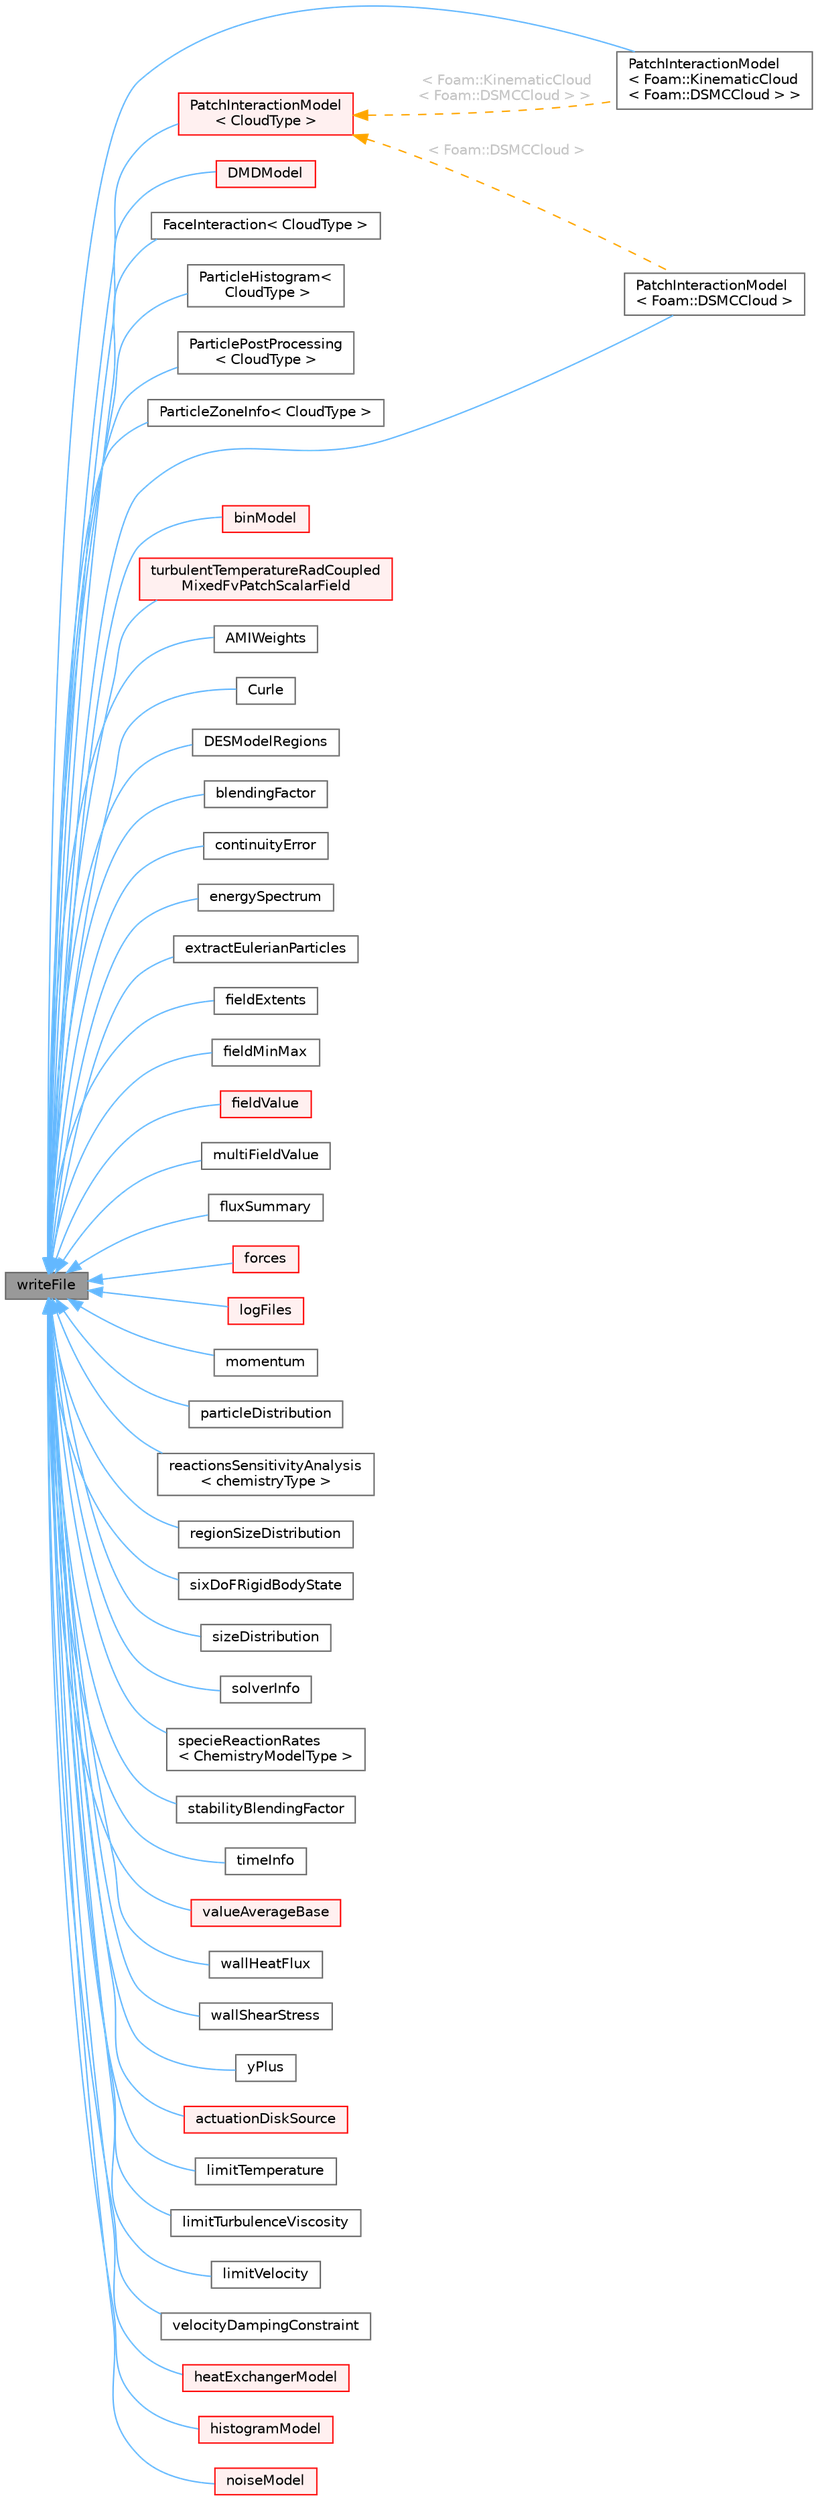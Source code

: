 digraph "writeFile"
{
 // LATEX_PDF_SIZE
  bgcolor="transparent";
  edge [fontname=Helvetica,fontsize=10,labelfontname=Helvetica,labelfontsize=10];
  node [fontname=Helvetica,fontsize=10,shape=box,height=0.2,width=0.4];
  rankdir="LR";
  Node1 [id="Node000001",label="writeFile",height=0.2,width=0.4,color="gray40", fillcolor="grey60", style="filled", fontcolor="black",tooltip="Base class for writing single files from the function objects."];
  Node1 -> Node2 [id="edge1_Node000001_Node000002",dir="back",color="steelblue1",style="solid",tooltip=" "];
  Node2 [id="Node000002",label="PatchInteractionModel\l\< Foam::KinematicCloud\l\< Foam::DSMCCloud \> \>",height=0.2,width=0.4,color="gray40", fillcolor="white", style="filled",URL="$classFoam_1_1PatchInteractionModel.html",tooltip=" "];
  Node1 -> Node3 [id="edge2_Node000001_Node000003",dir="back",color="steelblue1",style="solid",tooltip=" "];
  Node3 [id="Node000003",label="PatchInteractionModel\l\< Foam::DSMCCloud \>",height=0.2,width=0.4,color="gray40", fillcolor="white", style="filled",URL="$classFoam_1_1PatchInteractionModel.html",tooltip=" "];
  Node1 -> Node4 [id="edge3_Node000001_Node000004",dir="back",color="steelblue1",style="solid",tooltip=" "];
  Node4 [id="Node000004",label="DMDModel",height=0.2,width=0.4,color="red", fillcolor="#FFF0F0", style="filled",URL="$classFoam_1_1DMDModel.html",tooltip="Abstract base class for DMD models to handle DMD characteristics for the DMD function object."];
  Node1 -> Node6 [id="edge4_Node000001_Node000006",dir="back",color="steelblue1",style="solid",tooltip=" "];
  Node6 [id="Node000006",label="FaceInteraction\< CloudType \>",height=0.2,width=0.4,color="gray40", fillcolor="white", style="filled",URL="$classFoam_1_1FaceInteraction.html",tooltip="Face zone-based particle interactions."];
  Node1 -> Node7 [id="edge5_Node000001_Node000007",dir="back",color="steelblue1",style="solid",tooltip=" "];
  Node7 [id="Node000007",label="ParticleHistogram\<\l CloudType \>",height=0.2,width=0.4,color="gray40", fillcolor="white", style="filled",URL="$classFoam_1_1ParticleHistogram.html",tooltip="Computes a histogram for the distribution of particle diameters and corresponding number of particles..."];
  Node1 -> Node8 [id="edge6_Node000001_Node000008",dir="back",color="steelblue1",style="solid",tooltip=" "];
  Node8 [id="Node000008",label="ParticlePostProcessing\l\< CloudType \>",height=0.2,width=0.4,color="gray40", fillcolor="white", style="filled",URL="$classFoam_1_1ParticlePostProcessing.html",tooltip="Writes out various standard Lagrangian data elements of particles hitting on a given list of patches ..."];
  Node1 -> Node9 [id="edge7_Node000001_Node000009",dir="back",color="steelblue1",style="solid",tooltip=" "];
  Node9 [id="Node000009",label="ParticleZoneInfo\< CloudType \>",height=0.2,width=0.4,color="gray40", fillcolor="white", style="filled",URL="$classFoam_1_1ParticleZoneInfo.html",tooltip="Reports cloud information for particles passing through a specified cell zone."];
  Node1 -> Node10 [id="edge8_Node000001_Node000010",dir="back",color="steelblue1",style="solid",tooltip=" "];
  Node10 [id="Node000010",label="PatchInteractionModel\l\< CloudType \>",height=0.2,width=0.4,color="red", fillcolor="#FFF0F0", style="filled",URL="$classFoam_1_1PatchInteractionModel.html",tooltip="Templated patch interaction model class."];
  Node10 -> Node2 [id="edge9_Node000010_Node000002",dir="back",color="orange",style="dashed",tooltip=" ",label=" \< Foam::KinematicCloud\l\< Foam::DSMCCloud \> \>",fontcolor="grey" ];
  Node10 -> Node3 [id="edge10_Node000010_Node000003",dir="back",color="orange",style="dashed",tooltip=" ",label=" \< Foam::DSMCCloud \>",fontcolor="grey" ];
  Node1 -> Node17 [id="edge11_Node000001_Node000017",dir="back",color="steelblue1",style="solid",tooltip=" "];
  Node17 [id="Node000017",label="binModel",height=0.2,width=0.4,color="red", fillcolor="#FFF0F0", style="filled",URL="$classFoam_1_1binModel.html",tooltip="Base class for bin models to handle general bin characteristics."];
  Node1 -> Node20 [id="edge12_Node000001_Node000020",dir="back",color="steelblue1",style="solid",tooltip=" "];
  Node20 [id="Node000020",label="turbulentTemperatureRadCoupled\lMixedFvPatchScalarField",height=0.2,width=0.4,color="red", fillcolor="#FFF0F0", style="filled",URL="$classFoam_1_1compressible_1_1turbulentTemperatureRadCoupledMixedFvPatchScalarField.html",tooltip="Mixed boundary condition for temperature and radiation heat transfer, suitable for multiregion cases...."];
  Node1 -> Node22 [id="edge13_Node000001_Node000022",dir="back",color="steelblue1",style="solid",tooltip=" "];
  Node22 [id="Node000022",label="AMIWeights",height=0.2,width=0.4,color="gray40", fillcolor="white", style="filled",URL="$classFoam_1_1functionObjects_1_1AMIWeights.html",tooltip="Computes the min/max/average weights of arbitrary mesh interface (AMI) patches, and optionally report..."];
  Node1 -> Node23 [id="edge14_Node000001_Node000023",dir="back",color="steelblue1",style="solid",tooltip=" "];
  Node23 [id="Node000023",label="Curle",height=0.2,width=0.4,color="gray40", fillcolor="white", style="filled",URL="$classFoam_1_1functionObjects_1_1Curle.html",tooltip="Computes the acoustic pressure based on Curle's analogy."];
  Node1 -> Node24 [id="edge15_Node000001_Node000024",dir="back",color="steelblue1",style="solid",tooltip=" "];
  Node24 [id="Node000024",label="DESModelRegions",height=0.2,width=0.4,color="gray40", fillcolor="white", style="filled",URL="$classFoam_1_1functionObjects_1_1DESModelRegions.html",tooltip="Computes an indicator field for detached eddy simulation (DES) turbulence calculations,..."];
  Node1 -> Node25 [id="edge16_Node000001_Node000025",dir="back",color="steelblue1",style="solid",tooltip=" "];
  Node25 [id="Node000025",label="blendingFactor",height=0.2,width=0.4,color="gray40", fillcolor="white", style="filled",URL="$classFoam_1_1functionObjects_1_1blendingFactor.html",tooltip="Computes blending factor as an indicator about which of the schemes is active across the domain."];
  Node1 -> Node26 [id="edge17_Node000001_Node000026",dir="back",color="steelblue1",style="solid",tooltip=" "];
  Node26 [id="Node000026",label="continuityError",height=0.2,width=0.4,color="gray40", fillcolor="white", style="filled",URL="$classFoam_1_1functionObjects_1_1continuityError.html",tooltip="Computes local, global and cumulative continuity errors for a flux field."];
  Node1 -> Node27 [id="edge18_Node000001_Node000027",dir="back",color="steelblue1",style="solid",tooltip=" "];
  Node27 [id="Node000027",label="energySpectrum",height=0.2,width=0.4,color="gray40", fillcolor="white", style="filled",URL="$classFoam_1_1functionObjects_1_1energySpectrum.html",tooltip="Calculates the energy spectrum for a structured IJK mesh."];
  Node1 -> Node28 [id="edge19_Node000001_Node000028",dir="back",color="steelblue1",style="solid",tooltip=" "];
  Node28 [id="Node000028",label="extractEulerianParticles",height=0.2,width=0.4,color="gray40", fillcolor="white", style="filled",URL="$classFoam_1_1functionObjects_1_1extractEulerianParticles.html",tooltip="Generates particle size information from Eulerian calculations, e.g. VoF."];
  Node1 -> Node29 [id="edge20_Node000001_Node000029",dir="back",color="steelblue1",style="solid",tooltip=" "];
  Node29 [id="Node000029",label="fieldExtents",height=0.2,width=0.4,color="gray40", fillcolor="white", style="filled",URL="$classFoam_1_1functionObjects_1_1fieldExtents.html",tooltip="Computes the spatial minimum and maximum extents of an input field."];
  Node1 -> Node30 [id="edge21_Node000001_Node000030",dir="back",color="steelblue1",style="solid",tooltip=" "];
  Node30 [id="Node000030",label="fieldMinMax",height=0.2,width=0.4,color="gray40", fillcolor="white", style="filled",URL="$classFoam_1_1functionObjects_1_1fieldMinMax.html",tooltip="Computes the values and locations of field minima and maxima. These are good indicators of calculatio..."];
  Node1 -> Node31 [id="edge22_Node000001_Node000031",dir="back",color="steelblue1",style="solid",tooltip=" "];
  Node31 [id="Node000031",label="fieldValue",height=0.2,width=0.4,color="red", fillcolor="#FFF0F0", style="filled",URL="$classFoam_1_1functionObjects_1_1fieldValue.html",tooltip="Intermediate class for handling field value-based function objects."];
  Node1 -> Node34 [id="edge23_Node000001_Node000034",dir="back",color="steelblue1",style="solid",tooltip=" "];
  Node34 [id="Node000034",label="multiFieldValue",height=0.2,width=0.4,color="gray40", fillcolor="white", style="filled",URL="$classFoam_1_1functionObjects_1_1fieldValues_1_1multiFieldValue.html",tooltip="Computes a selected operation between multiple function objects."];
  Node1 -> Node35 [id="edge24_Node000001_Node000035",dir="back",color="steelblue1",style="solid",tooltip=" "];
  Node35 [id="Node000035",label="fluxSummary",height=0.2,width=0.4,color="gray40", fillcolor="white", style="filled",URL="$classFoam_1_1functionObjects_1_1fluxSummary.html",tooltip="Computes the volumetric- or mass-flux information across selections of face zones."];
  Node1 -> Node36 [id="edge25_Node000001_Node000036",dir="back",color="steelblue1",style="solid",tooltip=" "];
  Node36 [id="Node000036",label="forces",height=0.2,width=0.4,color="red", fillcolor="#FFF0F0", style="filled",URL="$classFoam_1_1functionObjects_1_1forces.html",tooltip="Computes forces and moments over a given list of patches by integrating pressure and viscous forces a..."];
  Node1 -> Node39 [id="edge26_Node000001_Node000039",dir="back",color="steelblue1",style="solid",tooltip=" "];
  Node39 [id="Node000039",label="logFiles",height=0.2,width=0.4,color="red", fillcolor="#FFF0F0", style="filled",URL="$classFoam_1_1functionObjects_1_1logFiles.html",tooltip="functionObject base class for creating, maintaining and writing log files e.g. integrated or averaged..."];
  Node1 -> Node42 [id="edge27_Node000001_Node000042",dir="back",color="steelblue1",style="solid",tooltip=" "];
  Node42 [id="Node000042",label="momentum",height=0.2,width=0.4,color="gray40", fillcolor="white", style="filled",URL="$classFoam_1_1functionObjects_1_1momentum.html",tooltip="Computes linear/angular momentum, reporting integral values and optionally writing the fields."];
  Node1 -> Node43 [id="edge28_Node000001_Node000043",dir="back",color="steelblue1",style="solid",tooltip=" "];
  Node43 [id="Node000043",label="particleDistribution",height=0.2,width=0.4,color="gray40", fillcolor="white", style="filled",URL="$classFoam_1_1functionObjects_1_1particleDistribution.html",tooltip="Generates a particle distribution for lagrangian data at a given time."];
  Node1 -> Node44 [id="edge29_Node000001_Node000044",dir="back",color="steelblue1",style="solid",tooltip=" "];
  Node44 [id="Node000044",label="reactionsSensitivityAnalysis\l\< chemistryType \>",height=0.2,width=0.4,color="gray40", fillcolor="white", style="filled",URL="$classFoam_1_1functionObjects_1_1reactionsSensitivityAnalysis.html",tooltip="Computes indicators for reaction rates of creation or destruction of species in each reaction."];
  Node1 -> Node45 [id="edge30_Node000001_Node000045",dir="back",color="steelblue1",style="solid",tooltip=" "];
  Node45 [id="Node000045",label="regionSizeDistribution",height=0.2,width=0.4,color="gray40", fillcolor="white", style="filled",URL="$classFoam_1_1functionObjects_1_1regionSizeDistribution.html",tooltip="Creates a droplet size distribution via interrogating a continuous phase fraction field."];
  Node1 -> Node46 [id="edge31_Node000001_Node000046",dir="back",color="steelblue1",style="solid",tooltip=" "];
  Node46 [id="Node000046",label="sixDoFRigidBodyState",height=0.2,width=0.4,color="gray40", fillcolor="white", style="filled",URL="$classFoam_1_1functionObjects_1_1sixDoFRigidBodyState.html",tooltip="Writes the 6-DoF motion state."];
  Node1 -> Node47 [id="edge32_Node000001_Node000047",dir="back",color="steelblue1",style="solid",tooltip=" "];
  Node47 [id="Node000047",label="sizeDistribution",height=0.2,width=0.4,color="gray40", fillcolor="white", style="filled",URL="$classFoam_1_1functionObjects_1_1sizeDistribution.html",tooltip="This function object calculates and outputs information about the size distribution of the dispersed ..."];
  Node1 -> Node48 [id="edge33_Node000001_Node000048",dir="back",color="steelblue1",style="solid",tooltip=" "];
  Node48 [id="Node000048",label="solverInfo",height=0.2,width=0.4,color="gray40", fillcolor="white", style="filled",URL="$classFoam_1_1functionObjects_1_1solverInfo.html",tooltip="Writes solver information for a list of user-specified fields."];
  Node1 -> Node49 [id="edge34_Node000001_Node000049",dir="back",color="steelblue1",style="solid",tooltip=" "];
  Node49 [id="Node000049",label="specieReactionRates\l\< ChemistryModelType \>",height=0.2,width=0.4,color="gray40", fillcolor="white", style="filled",URL="$classFoam_1_1functionObjects_1_1specieReactionRates.html",tooltip="Writes the domain averaged reaction rates for each specie for each reaction into the file <timeDir>/s..."];
  Node1 -> Node50 [id="edge35_Node000001_Node000050",dir="back",color="steelblue1",style="solid",tooltip=" "];
  Node50 [id="Node000050",label="stabilityBlendingFactor",height=0.2,width=0.4,color="gray40", fillcolor="white", style="filled",URL="$classFoam_1_1functionObjects_1_1stabilityBlendingFactor.html",tooltip="Computes the stabilityBlendingFactor to be used by the local blended convection scheme...."];
  Node1 -> Node51 [id="edge36_Node000001_Node000051",dir="back",color="steelblue1",style="solid",tooltip=" "];
  Node51 [id="Node000051",label="timeInfo",height=0.2,width=0.4,color="gray40", fillcolor="white", style="filled",URL="$classFoam_1_1functionObjects_1_1timeInfo.html",tooltip="Writes the run time (time-step), cpuTime and clockTime - optionally with cpuTime and clockTime change..."];
  Node1 -> Node52 [id="edge37_Node000001_Node000052",dir="back",color="steelblue1",style="solid",tooltip=" "];
  Node52 [id="Node000052",label="valueAverageBase",height=0.2,width=0.4,color="red", fillcolor="#FFF0F0", style="filled",URL="$classFoam_1_1functionObjects_1_1valueAverageBase.html",tooltip="Base class that computes the ensemble- or time-based singular-value average values,..."];
  Node1 -> Node55 [id="edge38_Node000001_Node000055",dir="back",color="steelblue1",style="solid",tooltip=" "];
  Node55 [id="Node000055",label="wallHeatFlux",height=0.2,width=0.4,color="gray40", fillcolor="white", style="filled",URL="$classFoam_1_1functionObjects_1_1wallHeatFlux.html",tooltip="Computes the wall-heat flux at selected wall patches."];
  Node1 -> Node56 [id="edge39_Node000001_Node000056",dir="back",color="steelblue1",style="solid",tooltip=" "];
  Node56 [id="Node000056",label="wallShearStress",height=0.2,width=0.4,color="gray40", fillcolor="white", style="filled",URL="$classFoam_1_1functionObjects_1_1wallShearStress.html",tooltip="Computes the wall-shear stress at selected wall patches."];
  Node1 -> Node57 [id="edge40_Node000001_Node000057",dir="back",color="steelblue1",style="solid",tooltip=" "];
  Node57 [id="Node000057",label="yPlus",height=0.2,width=0.4,color="gray40", fillcolor="white", style="filled",URL="$classFoam_1_1functionObjects_1_1yPlus.html",tooltip="Computes the near wall  for turbulence models."];
  Node1 -> Node58 [id="edge41_Node000001_Node000058",dir="back",color="steelblue1",style="solid",tooltip=" "];
  Node58 [id="Node000058",label="actuationDiskSource",height=0.2,width=0.4,color="red", fillcolor="#FFF0F0", style="filled",URL="$classFoam_1_1fv_1_1actuationDiskSource.html",tooltip="Applies sources on velocity (i.e. U) within a specified region to enable actuator disk models for aer..."];
  Node1 -> Node60 [id="edge42_Node000001_Node000060",dir="back",color="steelblue1",style="solid",tooltip=" "];
  Node60 [id="Node000060",label="limitTemperature",height=0.2,width=0.4,color="gray40", fillcolor="white", style="filled",URL="$classFoam_1_1fv_1_1limitTemperature.html",tooltip="Corrects temperature field (i.e. T) within a specified region by applying limits between a given mini..."];
  Node1 -> Node61 [id="edge43_Node000001_Node000061",dir="back",color="steelblue1",style="solid",tooltip=" "];
  Node61 [id="Node000061",label="limitTurbulenceViscosity",height=0.2,width=0.4,color="gray40", fillcolor="white", style="filled",URL="$classFoam_1_1fv_1_1limitTurbulenceViscosity.html",tooltip="Corrects turbulence viscosity field (e.g. nut) within a specified region by applying a maximum limit,..."];
  Node1 -> Node62 [id="edge44_Node000001_Node000062",dir="back",color="steelblue1",style="solid",tooltip=" "];
  Node62 [id="Node000062",label="limitVelocity",height=0.2,width=0.4,color="gray40", fillcolor="white", style="filled",URL="$classFoam_1_1fv_1_1limitVelocity.html",tooltip="Corrects velocity field (i.e. T) within a specified region by applying a given maximum velocity magni..."];
  Node1 -> Node63 [id="edge45_Node000001_Node000063",dir="back",color="steelblue1",style="solid",tooltip=" "];
  Node63 [id="Node000063",label="velocityDampingConstraint",height=0.2,width=0.4,color="gray40", fillcolor="white", style="filled",URL="$classFoam_1_1fv_1_1velocityDampingConstraint.html",tooltip="Constrain given velocity fields to dampen velocity fluctuations exceeding a given value within a spec..."];
  Node1 -> Node64 [id="edge46_Node000001_Node000064",dir="back",color="steelblue1",style="solid",tooltip=" "];
  Node64 [id="Node000064",label="heatExchangerModel",height=0.2,width=0.4,color="red", fillcolor="#FFF0F0", style="filled",URL="$classFoam_1_1heatExchangerModel.html",tooltip="Base class for heat exchanger models to handle various characteristics for the heatExchangerSource fv..."];
  Node1 -> Node67 [id="edge47_Node000001_Node000067",dir="back",color="steelblue1",style="solid",tooltip=" "];
  Node67 [id="Node000067",label="histogramModel",height=0.2,width=0.4,color="red", fillcolor="#FFF0F0", style="filled",URL="$classFoam_1_1histogramModel.html",tooltip="A base class for histogram models."];
  Node1 -> Node70 [id="edge48_Node000001_Node000070",dir="back",color="steelblue1",style="solid",tooltip=" "];
  Node70 [id="Node000070",label="noiseModel",height=0.2,width=0.4,color="red", fillcolor="#FFF0F0", style="filled",URL="$classFoam_1_1noiseModel.html",tooltip="Base class for noise models."];
}
